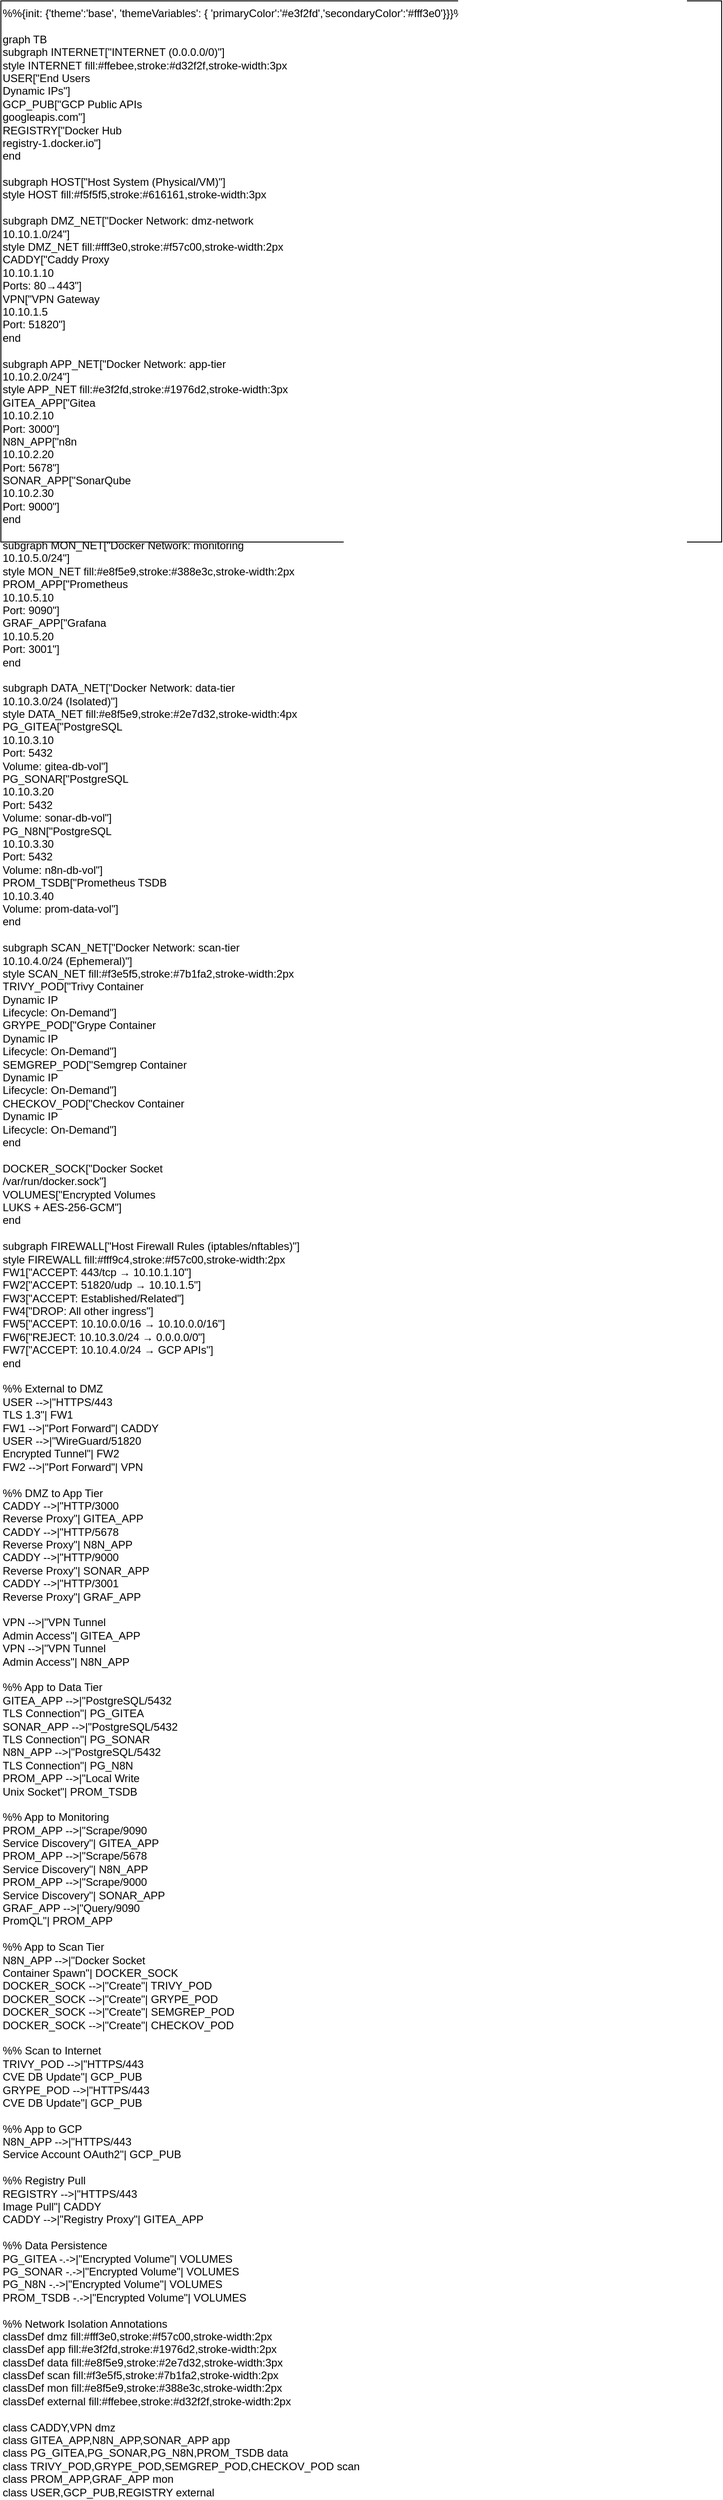 <mxfile version="22.1.4" type="device">
  <diagram name="Network Topology" id="B808348AD6204E2085AA344AF1594467">
    <mxGraphModel dx="1024" dy="768" grid="1" gridSize="10" guides="1" tooltips="1" connect="1" arrows="1" fold="1" page="1" pageScale="1" pageWidth="850" pageHeight="1100" math="0" shadow="0">
      <root>
        <mxCell id="0"/>
        <mxCell id="1" parent="0"/>
        <mxCell id="2" value="%%{init: {&#x27;theme&#x27;:&#x27;base&#x27;, &#x27;themeVariables&#x27;: { &#x27;primaryColor&#x27;:&#x27;#e3f2fd&#x27;,&#x27;secondaryColor&#x27;:&#x27;#fff3e0&#x27;}}}%%&#xa;&#xa;graph TB&#xa;    subgraph INTERNET[&quot;INTERNET (0.0.0.0/0)&quot;]&#xa;        style INTERNET fill:#ffebee,stroke:#d32f2f,stroke-width:3px&#xa;        USER[&quot;End Users&lt;br/&gt;Dynamic IPs&quot;]&#xa;        GCP_PUB[&quot;GCP Public APIs&lt;br/&gt;googleapis.com&quot;]&#xa;        REGISTRY[&quot;Docker Hub&lt;br/&gt;registry-1.docker.io&quot;]&#xa;    end&#xa;&#xa;    subgraph HOST[&quot;Host System (Physical/VM)&quot;]&#xa;        style HOST fill:#f5f5f5,stroke:#616161,stroke-width:3px&#xa;&#xa;        subgraph DMZ_NET[&quot;Docker Network: dmz-network&lt;br/&gt;10.10.1.0/24&quot;]&#xa;            style DMZ_NET fill:#fff3e0,stroke:#f57c00,stroke-width:2px&#xa;            CADDY[&quot;Caddy Proxy&lt;br/&gt;10.10.1.10&lt;br/&gt;Ports: 80→443&quot;]&#xa;            VPN[&quot;VPN Gateway&lt;br/&gt;10.10.1.5&lt;br/&gt;Port: 51820&quot;]&#xa;        end&#xa;&#xa;        subgraph APP_NET[&quot;Docker Network: app-tier&lt;br/&gt;10.10.2.0/24&quot;]&#xa;            style APP_NET fill:#e3f2fd,stroke:#1976d2,stroke-width:3px&#xa;            GITEA_APP[&quot;Gitea&lt;br/&gt;10.10.2.10&lt;br/&gt;Port: 3000&quot;]&#xa;            N8N_APP[&quot;n8n&lt;br/&gt;10.10.2.20&lt;br/&gt;Port: 5678&quot;]&#xa;            SONAR_APP[&quot;SonarQube&lt;br/&gt;10.10.2.30&lt;br/&gt;Port: 9000&quot;]&#xa;        end&#xa;&#xa;        subgraph MON_NET[&quot;Docker Network: monitoring&lt;br/&gt;10.10.5.0/24&quot;]&#xa;            style MON_NET fill:#e8f5e9,stroke:#388e3c,stroke-width:2px&#xa;            PROM_APP[&quot;Prometheus&lt;br/&gt;10.10.5.10&lt;br/&gt;Port: 9090&quot;]&#xa;            GRAF_APP[&quot;Grafana&lt;br/&gt;10.10.5.20&lt;br/&gt;Port: 3001&quot;]&#xa;        end&#xa;&#xa;        subgraph DATA_NET[&quot;Docker Network: data-tier&lt;br/&gt;10.10.3.0/24 (Isolated)&quot;]&#xa;            style DATA_NET fill:#e8f5e9,stroke:#2e7d32,stroke-width:4px&#xa;            PG_GITEA[&quot;PostgreSQL&lt;br/&gt;10.10.3.10&lt;br/&gt;Port: 5432&lt;br/&gt;Volume: gitea-db-vol&quot;]&#xa;            PG_SONAR[&quot;PostgreSQL&lt;br/&gt;10.10.3.20&lt;br/&gt;Port: 5432&lt;br/&gt;Volume: sonar-db-vol&quot;]&#xa;            PG_N8N[&quot;PostgreSQL&lt;br/&gt;10.10.3.30&lt;br/&gt;Port: 5432&lt;br/&gt;Volume: n8n-db-vol&quot;]&#xa;            PROM_TSDB[&quot;Prometheus TSDB&lt;br/&gt;10.10.3.40&lt;br/&gt;Volume: prom-data-vol&quot;]&#xa;        end&#xa;&#xa;        subgraph SCAN_NET[&quot;Docker Network: scan-tier&lt;br/&gt;10.10.4.0/24 (Ephemeral)&quot;]&#xa;            style SCAN_NET fill:#f3e5f5,stroke:#7b1fa2,stroke-width:2px&#xa;            TRIVY_POD[&quot;Trivy Container&lt;br/&gt;Dynamic IP&lt;br/&gt;Lifecycle: On-Demand&quot;]&#xa;            GRYPE_POD[&quot;Grype Container&lt;br/&gt;Dynamic IP&lt;br/&gt;Lifecycle: On-Demand&quot;]&#xa;            SEMGREP_POD[&quot;Semgrep Container&lt;br/&gt;Dynamic IP&lt;br/&gt;Lifecycle: On-Demand&quot;]&#xa;            CHECKOV_POD[&quot;Checkov Container&lt;br/&gt;Dynamic IP&lt;br/&gt;Lifecycle: On-Demand&quot;]&#xa;        end&#xa;&#xa;        DOCKER_SOCK[&quot;Docker Socket&lt;br/&gt;/var/run/docker.sock&quot;]&#xa;        VOLUMES[&quot;Encrypted Volumes&lt;br/&gt;LUKS + AES-256-GCM&quot;]&#xa;    end&#xa;&#xa;    subgraph FIREWALL[&quot;Host Firewall Rules (iptables/nftables)&quot;]&#xa;        style FIREWALL fill:#fff9c4,stroke:#f57c00,stroke-width:2px&#xa;        FW1[&quot;ACCEPT: 443/tcp → 10.10.1.10&quot;]&#xa;        FW2[&quot;ACCEPT: 51820/udp → 10.10.1.5&quot;]&#xa;        FW3[&quot;ACCEPT: Established/Related&quot;]&#xa;        FW4[&quot;DROP: All other ingress&quot;]&#xa;        FW5[&quot;ACCEPT: 10.10.0.0/16 → 10.10.0.0/16&quot;]&#xa;        FW6[&quot;REJECT: 10.10.3.0/24 → 0.0.0.0/0&quot;]&#xa;        FW7[&quot;ACCEPT: 10.10.4.0/24 → GCP APIs&quot;]&#xa;    end&#xa;&#xa;    %% External to DMZ&#xa;    USER --&gt;|&quot;HTTPS/443&lt;br/&gt;TLS 1.3&quot;| FW1&#xa;    FW1 --&gt;|&quot;Port Forward&quot;| CADDY&#xa;    USER --&gt;|&quot;WireGuard/51820&lt;br/&gt;Encrypted Tunnel&quot;| FW2&#xa;    FW2 --&gt;|&quot;Port Forward&quot;| VPN&#xa;&#xa;    %% DMZ to App Tier&#xa;    CADDY --&gt;|&quot;HTTP/3000&lt;br/&gt;Reverse Proxy&quot;| GITEA_APP&#xa;    CADDY --&gt;|&quot;HTTP/5678&lt;br/&gt;Reverse Proxy&quot;| N8N_APP&#xa;    CADDY --&gt;|&quot;HTTP/9000&lt;br/&gt;Reverse Proxy&quot;| SONAR_APP&#xa;    CADDY --&gt;|&quot;HTTP/3001&lt;br/&gt;Reverse Proxy&quot;| GRAF_APP&#xa;&#xa;    VPN --&gt;|&quot;VPN Tunnel&lt;br/&gt;Admin Access&quot;| GITEA_APP&#xa;    VPN --&gt;|&quot;VPN Tunnel&lt;br/&gt;Admin Access&quot;| N8N_APP&#xa;&#xa;    %% App to Data Tier&#xa;    GITEA_APP --&gt;|&quot;PostgreSQL/5432&lt;br/&gt;TLS Connection&quot;| PG_GITEA&#xa;    SONAR_APP --&gt;|&quot;PostgreSQL/5432&lt;br/&gt;TLS Connection&quot;| PG_SONAR&#xa;    N8N_APP --&gt;|&quot;PostgreSQL/5432&lt;br/&gt;TLS Connection&quot;| PG_N8N&#xa;    PROM_APP --&gt;|&quot;Local Write&lt;br/&gt;Unix Socket&quot;| PROM_TSDB&#xa;&#xa;    %% App to Monitoring&#xa;    PROM_APP --&gt;|&quot;Scrape/9090&lt;br/&gt;Service Discovery&quot;| GITEA_APP&#xa;    PROM_APP --&gt;|&quot;Scrape/5678&lt;br/&gt;Service Discovery&quot;| N8N_APP&#xa;    PROM_APP --&gt;|&quot;Scrape/9000&lt;br/&gt;Service Discovery&quot;| SONAR_APP&#xa;    GRAF_APP --&gt;|&quot;Query/9090&lt;br/&gt;PromQL&quot;| PROM_APP&#xa;&#xa;    %% App to Scan Tier&#xa;    N8N_APP --&gt;|&quot;Docker Socket&lt;br/&gt;Container Spawn&quot;| DOCKER_SOCK&#xa;    DOCKER_SOCK --&gt;|&quot;Create&quot;| TRIVY_POD&#xa;    DOCKER_SOCK --&gt;|&quot;Create&quot;| GRYPE_POD&#xa;    DOCKER_SOCK --&gt;|&quot;Create&quot;| SEMGREP_POD&#xa;    DOCKER_SOCK --&gt;|&quot;Create&quot;| CHECKOV_POD&#xa;&#xa;    %% Scan to Internet&#xa;    TRIVY_POD --&gt;|&quot;HTTPS/443&lt;br/&gt;CVE DB Update&quot;| GCP_PUB&#xa;    GRYPE_POD --&gt;|&quot;HTTPS/443&lt;br/&gt;CVE DB Update&quot;| GCP_PUB&#xa;&#xa;    %% App to GCP&#xa;    N8N_APP --&gt;|&quot;HTTPS/443&lt;br/&gt;Service Account OAuth2&quot;| GCP_PUB&#xa;&#xa;    %% Registry Pull&#xa;    REGISTRY --&gt;|&quot;HTTPS/443&lt;br/&gt;Image Pull&quot;| CADDY&#xa;    CADDY --&gt;|&quot;Registry Proxy&quot;| GITEA_APP&#xa;&#xa;    %% Data Persistence&#xa;    PG_GITEA -.-&gt;|&quot;Encrypted Volume&quot;| VOLUMES&#xa;    PG_SONAR -.-&gt;|&quot;Encrypted Volume&quot;| VOLUMES&#xa;    PG_N8N -.-&gt;|&quot;Encrypted Volume&quot;| VOLUMES&#xa;    PROM_TSDB -.-&gt;|&quot;Encrypted Volume&quot;| VOLUMES&#xa;&#xa;    %% Network Isolation Annotations&#xa;    classDef dmz fill:#fff3e0,stroke:#f57c00,stroke-width:2px&#xa;    classDef app fill:#e3f2fd,stroke:#1976d2,stroke-width:2px&#xa;    classDef data fill:#e8f5e9,stroke:#2e7d32,stroke-width:3px&#xa;    classDef scan fill:#f3e5f5,stroke:#7b1fa2,stroke-width:2px&#xa;    classDef mon fill:#e8f5e9,stroke:#388e3c,stroke-width:2px&#xa;    classDef external fill:#ffebee,stroke:#d32f2f,stroke-width:2px&#xa;&#xa;    class CADDY,VPN dmz&#xa;    class GITEA_APP,N8N_APP,SONAR_APP app&#xa;    class PG_GITEA,PG_SONAR,PG_N8N,PROM_TSDB data&#xa;    class TRIVY_POD,GRYPE_POD,SEMGREP_POD,CHECKOV_POD scan&#xa;    class PROM_APP,GRAF_APP mon&#xa;    class USER,GCP_PUB,REGISTRY external" style="shape=mxgraph.mermaid;html=1;verticalAlign=top;align=left;whiteSpace=wrap;labelBackgroundColor=none;" vertex="1" parent="1">
          <mxGeometry x="20" y="20" width="800" height="600" as="geometry"/>
        </mxCell>
      </root>
    </mxGraphModel>
  </diagram>
</mxfile>
